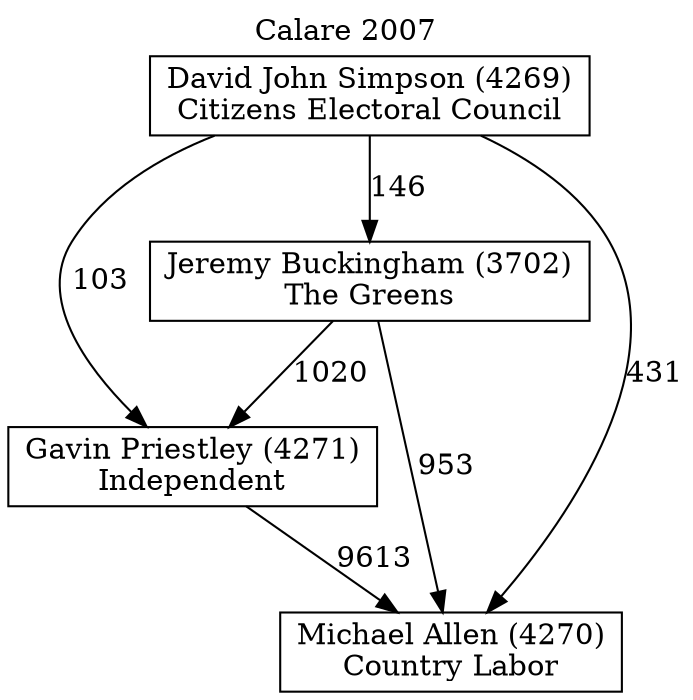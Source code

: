 // House preference flow
digraph "Michael Allen (4270)_Calare_2007" {
	graph [label="Calare 2007" labelloc=t mclimit=10]
	node [shape=box]
	"David John Simpson (4269)" [label="David John Simpson (4269)
Citizens Electoral Council"]
	"Gavin Priestley (4271)" [label="Gavin Priestley (4271)
Independent"]
	"Jeremy Buckingham (3702)" [label="Jeremy Buckingham (3702)
The Greens"]
	"Michael Allen (4270)" [label="Michael Allen (4270)
Country Labor"]
	"David John Simpson (4269)" -> "Gavin Priestley (4271)" [label=103]
	"David John Simpson (4269)" -> "Jeremy Buckingham (3702)" [label=146]
	"David John Simpson (4269)" -> "Michael Allen (4270)" [label=431]
	"Gavin Priestley (4271)" -> "Michael Allen (4270)" [label=9613]
	"Jeremy Buckingham (3702)" -> "Gavin Priestley (4271)" [label=1020]
	"Jeremy Buckingham (3702)" -> "Michael Allen (4270)" [label=953]
}
